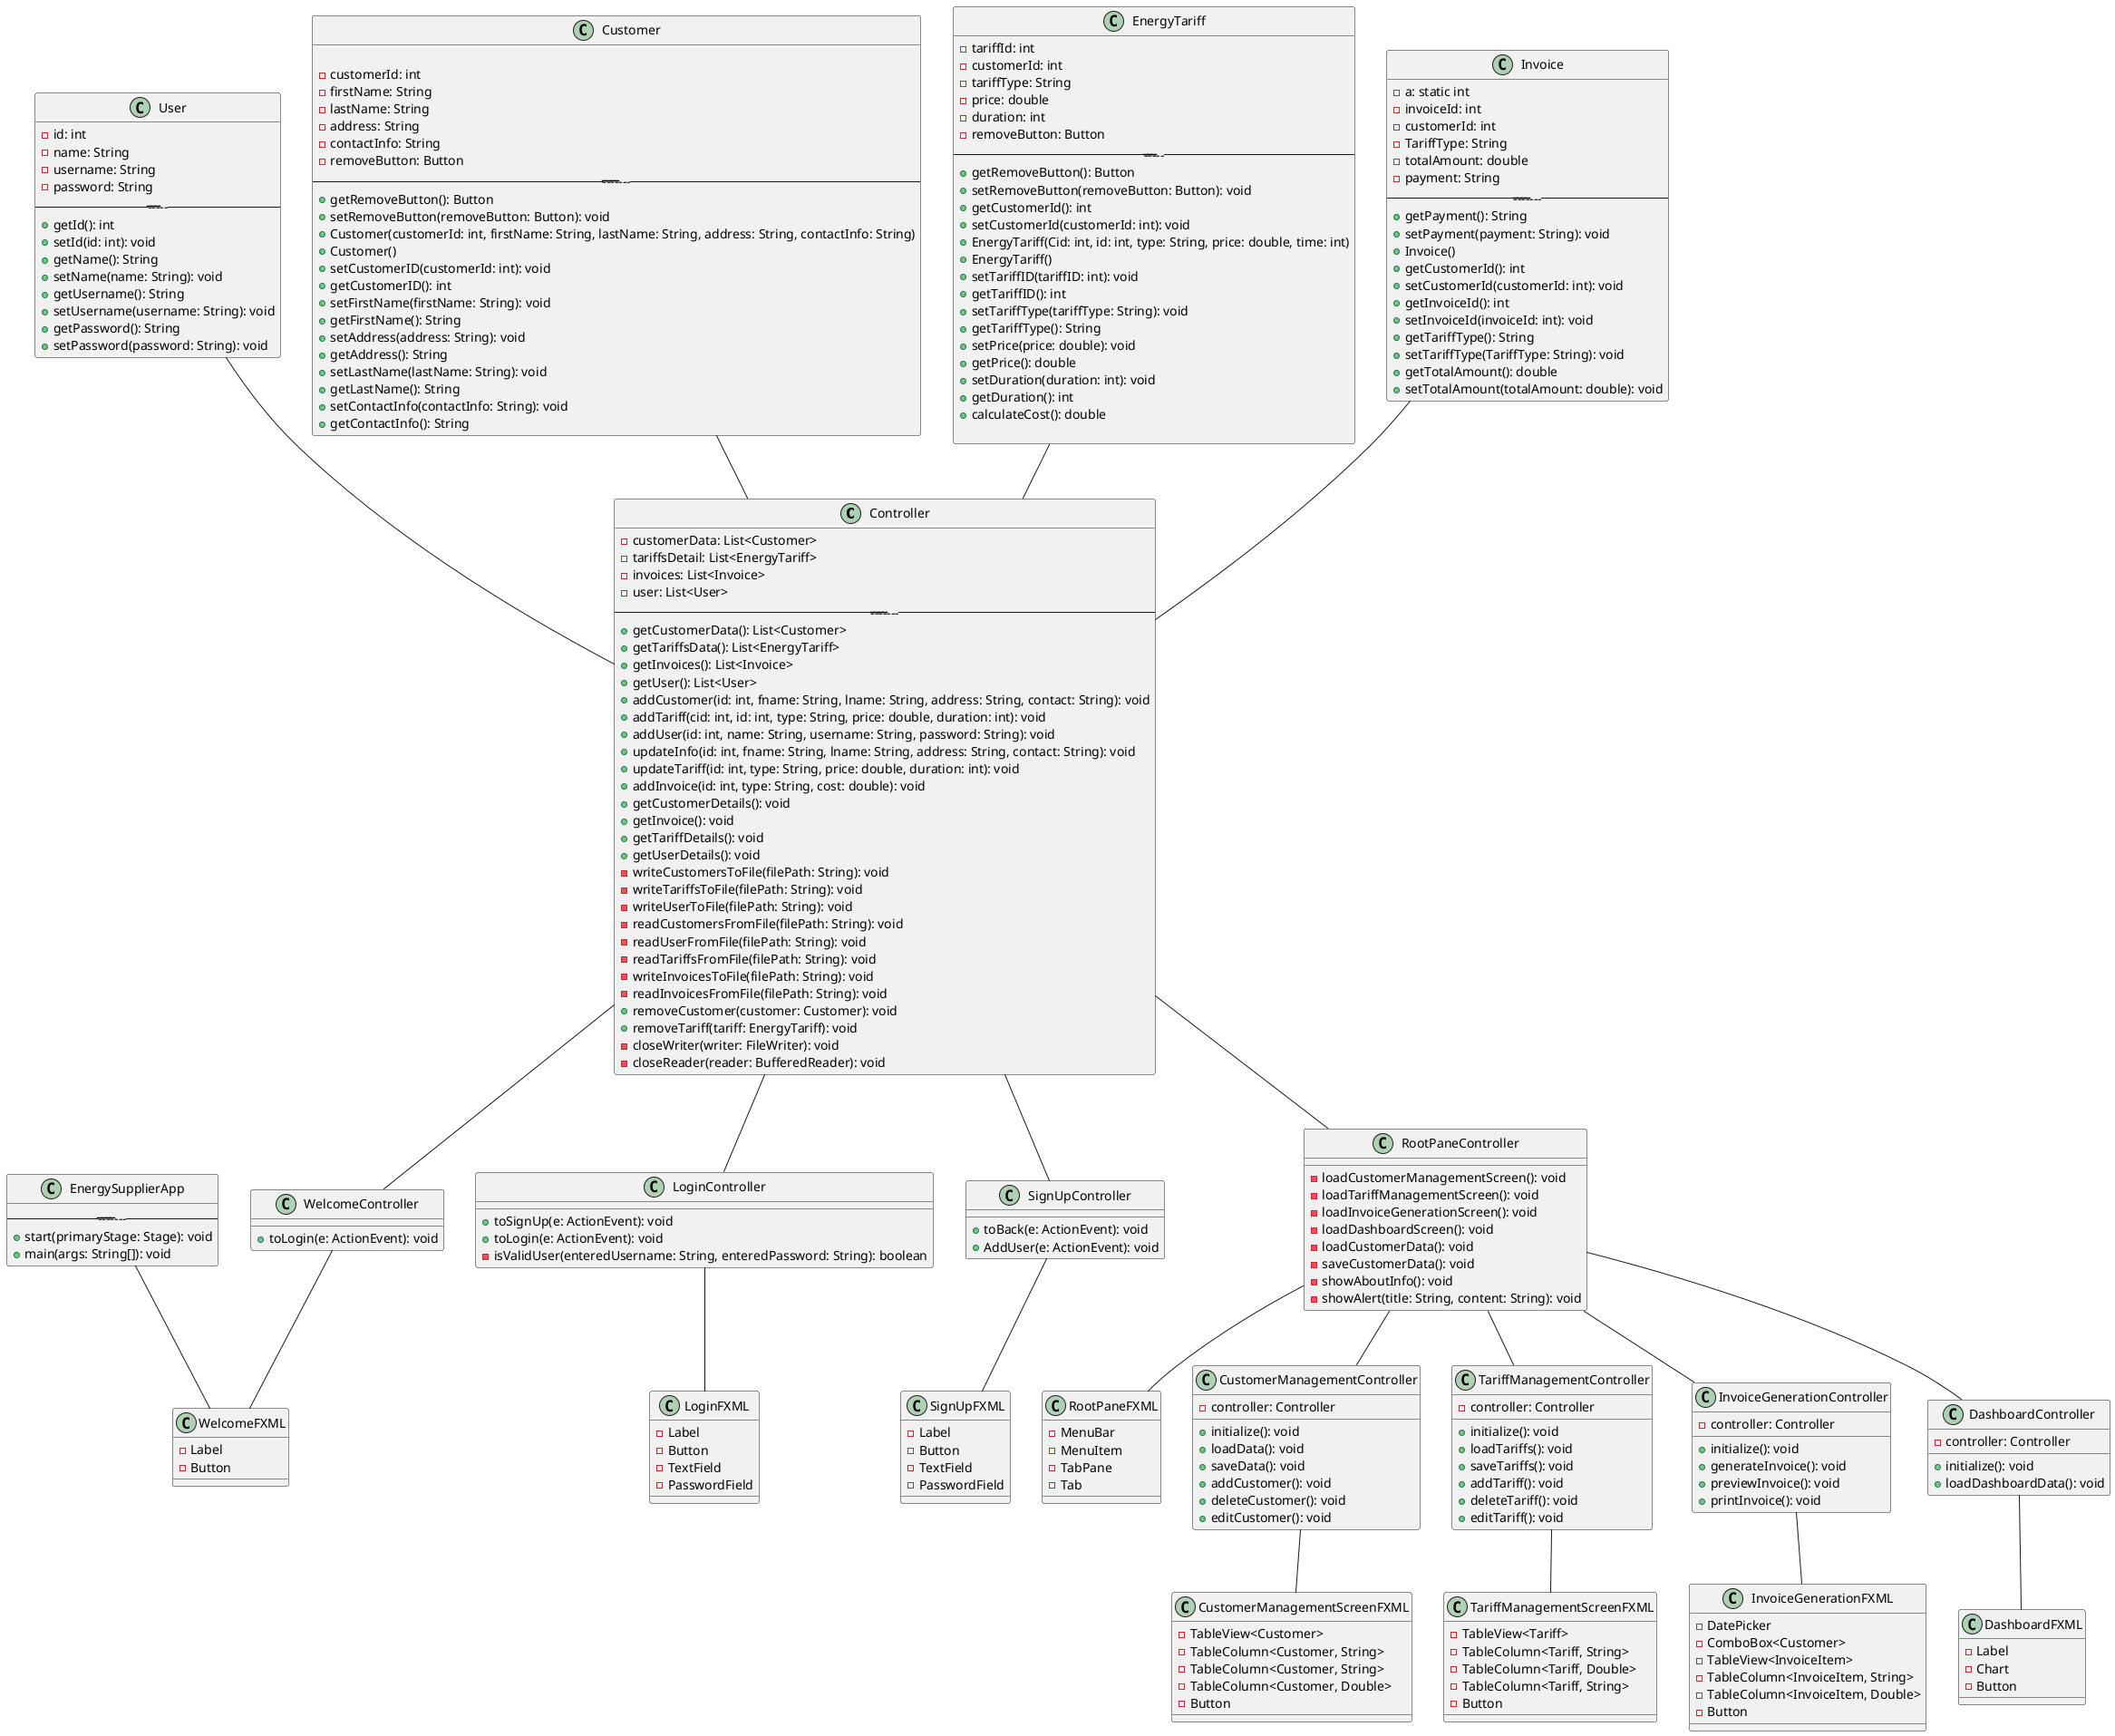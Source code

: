 @startuml

class Controller {
     - customerData: List<Customer>
    - tariffsDetail: List<EnergyTariff>
    - invoices: List<Invoice>
    - user: List<User>
    ---------------------------
    + getCustomerData(): List<Customer>
    + getTariffsData(): List<EnergyTariff>
    + getInvoices(): List<Invoice>
    + getUser(): List<User>
    + addCustomer(id: int, fname: String, lname: String, address: String, contact: String): void
    + addTariff(cid: int, id: int, type: String, price: double, duration: int): void
    + addUser(id: int, name: String, username: String, password: String): void
    + updateInfo(id: int, fname: String, lname: String, address: String, contact: String): void
    + updateTariff(id: int, type: String, price: double, duration: int): void
    + addInvoice(id: int, type: String, cost: double): void
    + getCustomerDetails(): void
    + getInvoice(): void
    + getTariffDetails(): void
    + getUserDetails(): void
    - writeCustomersToFile(filePath: String): void
    - writeTariffsToFile(filePath: String): void
    - writeUserToFile(filePath: String): void
    - readCustomersFromFile(filePath: String): void
    - readUserFromFile(filePath: String): void
    - readTariffsFromFile(filePath: String): void
    - writeInvoicesToFile(filePath: String): void
    - readInvoicesFromFile(filePath: String): void
    + removeCustomer(customer: Customer): void
    + removeTariff(tariff: EnergyTariff): void
    - closeWriter(writer: FileWriter): void
    - closeReader(reader: BufferedReader): void
}

class User {
    - id: int
    - name: String
    - username: String
    - password: String
    ---------------------
    + getId(): int
    + setId(id: int): void
    + getName(): String
    + setName(name: String): void
    + getUsername(): String
    + setUsername(username: String): void
    + getPassword(): String
    + setPassword(password: String): void
}
class Customer {
            
 - customerId: int
    - firstName: String
    - lastName: String
    - address: String
    - contactInfo: String
    - removeButton: Button
    ---------------------------
    + getRemoveButton(): Button
    + setRemoveButton(removeButton: Button): void
    + Customer(customerId: int, firstName: String, lastName: String, address: String, contactInfo: String)
    + Customer()
    + setCustomerID(customerId: int): void
    + getCustomerID(): int
    + setFirstName(firstName: String): void
    + getFirstName(): String
    + setAddress(address: String): void
    + getAddress(): String
    + setLastName(lastName: String): void
    + getLastName(): String
    + setContactInfo(contactInfo: String): void
    + getContactInfo(): String
}
class EnergyTariff{
       - tariffId: int
    - customerId: int
    - tariffType: String
    - price: double
    - duration: int
    - removeButton: Button
    ---------------------
    + getRemoveButton(): Button
    + setRemoveButton(removeButton: Button): void
    + getCustomerId(): int
    + setCustomerId(customerId: int): void
    + EnergyTariff(Cid: int, id: int, type: String, price: double, time: int)
    + EnergyTariff()
    + setTariffID(tariffID: int): void
    + getTariffID(): int
    + setTariffType(tariffType: String): void
    + getTariffType(): String
    + setPrice(price: double): void
    + getPrice(): double
    + setDuration(duration: int): void
    + getDuration(): int
    + calculateCost(): double

}
class Invoice {
    - a: static int
    - invoiceId: int
    - customerId: int
    - TariffType: String
    - totalAmount: double
    - payment: String
    ---------------------------
    + getPayment(): String
    + setPayment(payment: String): void
    + Invoice()
    + getCustomerId(): int
    + setCustomerId(customerId: int): void
    + getInvoiceId(): int
    + setInvoiceId(invoiceId: int): void
    + getTariffType(): String
    + setTariffType(TariffType: String): void
    + getTotalAmount(): double
    + setTotalAmount(totalAmount: double): void
}
class LoginController {
    +toSignUp(e: ActionEvent): void
    +toLogin(e: ActionEvent): void
    -isValidUser(enteredUsername: String, enteredPassword: String): boolean
}

class SignUpController {
    +toBack(e: ActionEvent): void
    +AddUser(e: ActionEvent): void
}

class WelcomeController {
    +toLogin(e: ActionEvent): void
}

class RootPaneController {
    -loadCustomerManagementScreen(): void
    -loadTariffManagementScreen(): void
    -loadInvoiceGenerationScreen(): void
    -loadDashboardScreen(): void
    -loadCustomerData(): void
    -saveCustomerData(): void
    -showAboutInfo(): void
    -showAlert(title: String, content: String): void
}

class WelcomeFXML {
    -Label
    -Button
}

class LoginFXML {
    -Label
    -Button
    -TextField
    -PasswordField
}

class SignUpFXML {
    -Label
    -Button
    -TextField
    -PasswordField
}

class RootPaneFXML {
    -MenuBar
    -MenuItem
    -TabPane
    -Tab
}

class CustomerManagementController {
    -controller: Controller

    +initialize(): void
    +loadData(): void
    +saveData(): void
    +addCustomer(): void
    +deleteCustomer(): void
    +editCustomer(): void
}

class TariffManagementController {
    -controller: Controller

    +initialize(): void
    +loadTariffs(): void
    +saveTariffs(): void
    +addTariff(): void
    +deleteTariff(): void
    +editTariff(): void
}

class InvoiceGenerationController {
    -controller: Controller

    +initialize(): void
    +generateInvoice(): void
    +previewInvoice(): void
    +printInvoice(): void
}

class DashboardController {
    -controller: Controller

    +initialize(): void
    +loadDashboardData(): void
}

class CustomerManagementScreenFXML {
    -TableView<Customer>
    -TableColumn<Customer, String>
    -TableColumn<Customer, String>
    -TableColumn<Customer, Double>
    -Button
}

class TariffManagementScreenFXML {
    -TableView<Tariff>
    -TableColumn<Tariff, String>
    -TableColumn<Tariff, Double>
    -TableColumn<Tariff, String>
    -Button
}

class InvoiceGenerationFXML {
    -DatePicker
    -ComboBox<Customer>
    -TableView<InvoiceItem>
    -TableColumn<InvoiceItem, String>
    -TableColumn<InvoiceItem, Double>
    -Button
}

class DashboardFXML {
    -Label
    -Chart
    -Button
}
class EnergySupplierApp {
    ---------------------------
    + start(primaryStage: Stage): void
    + main(args: String[]): void
}
Customer -- Controller
  
EnergyTariff -- Controller

User -- Controller

Invoice -- Controller
Controller -- WelcomeController
WelcomeController -- WelcomeFXML

Controller -- LoginController
LoginController -- LoginFXML

Controller -- SignUpController
SignUpController -- SignUpFXML

Controller -- RootPaneController
RootPaneController -- RootPaneFXML

RootPaneController -- CustomerManagementController
RootPaneController -- TariffManagementController
RootPaneController -- InvoiceGenerationController
RootPaneController -- DashboardController

CustomerManagementController -- CustomerManagementScreenFXML
TariffManagementController -- TariffManagementScreenFXML
InvoiceGenerationController -- InvoiceGenerationFXML
DashboardController -- DashboardFXML
EnergySupplierApp -- WelcomeFXML
@enduml

